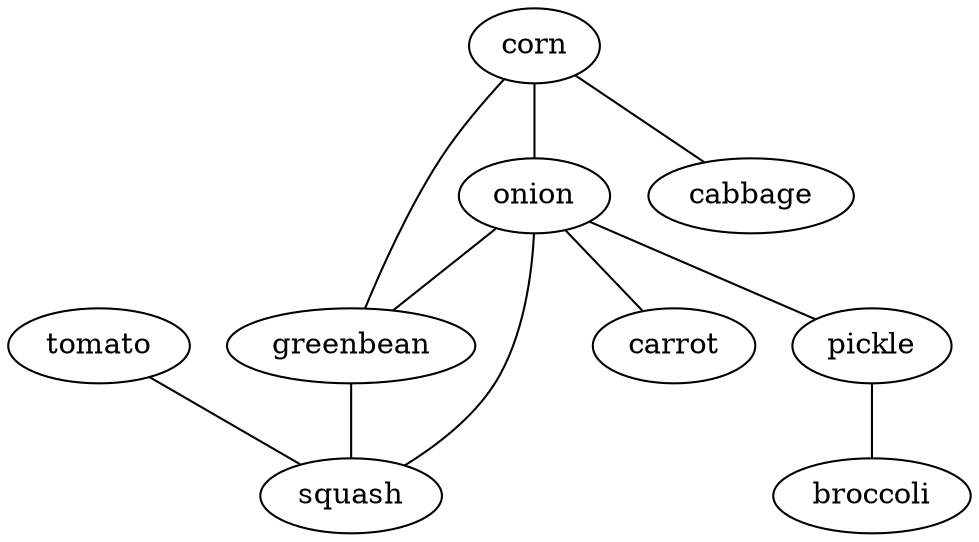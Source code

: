strict graph G {
tomato;
corn;
onion;
greenbean;
squash;
carrot;
cabbage;
pickle;
broccoli;
tomato -- squash  [weight=1];
corn -- cabbage  [weight=1];
corn -- onion  [weight=1];
corn -- greenbean  [weight=1];
onion -- squash  [weight=1];
onion -- greenbean  [weight=1];
onion -- carrot  [weight=1];
onion -- pickle  [weight=1];
greenbean -- squash  [weight=1];
pickle -- broccoli  [weight=1];
}
